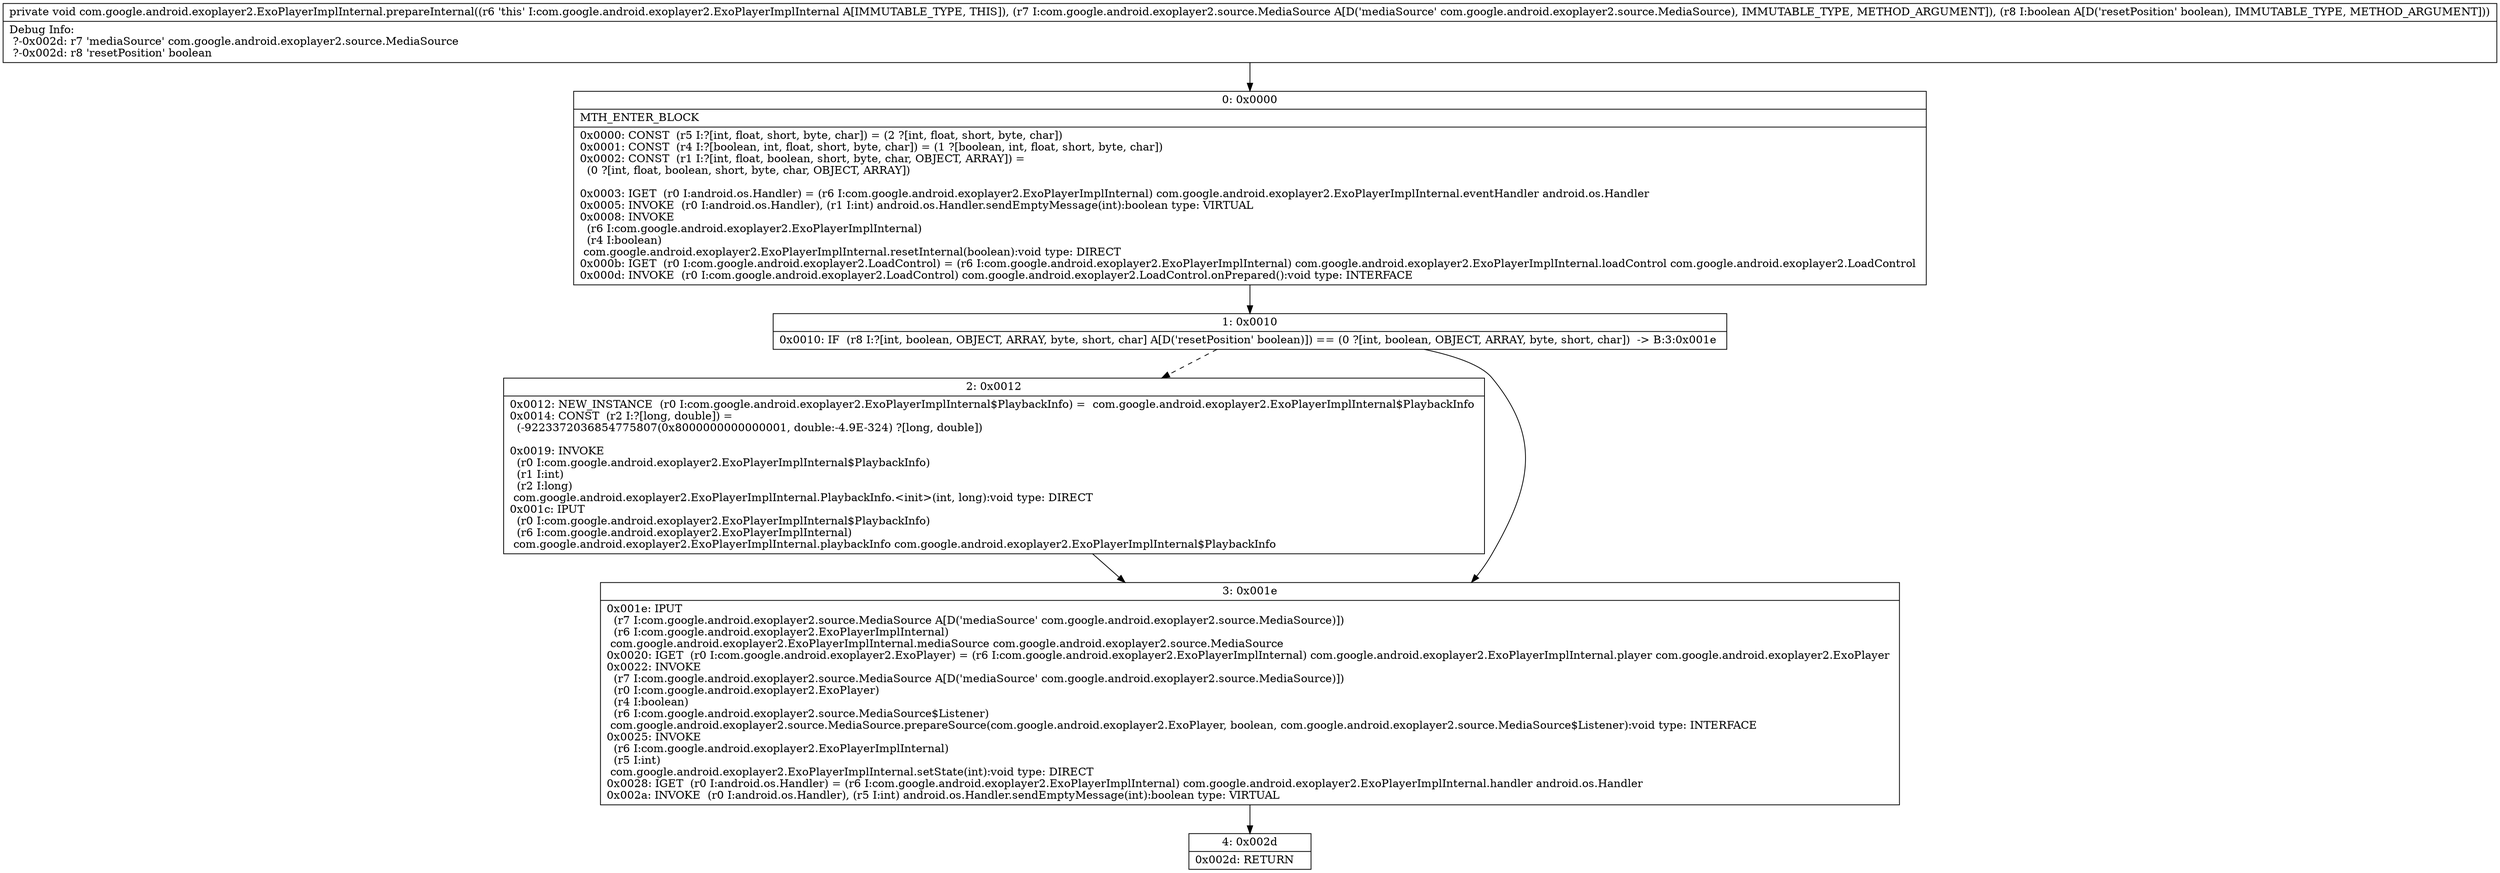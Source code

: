 digraph "CFG forcom.google.android.exoplayer2.ExoPlayerImplInternal.prepareInternal(Lcom\/google\/android\/exoplayer2\/source\/MediaSource;Z)V" {
Node_0 [shape=record,label="{0\:\ 0x0000|MTH_ENTER_BLOCK\l|0x0000: CONST  (r5 I:?[int, float, short, byte, char]) = (2 ?[int, float, short, byte, char]) \l0x0001: CONST  (r4 I:?[boolean, int, float, short, byte, char]) = (1 ?[boolean, int, float, short, byte, char]) \l0x0002: CONST  (r1 I:?[int, float, boolean, short, byte, char, OBJECT, ARRAY]) = \l  (0 ?[int, float, boolean, short, byte, char, OBJECT, ARRAY])\l \l0x0003: IGET  (r0 I:android.os.Handler) = (r6 I:com.google.android.exoplayer2.ExoPlayerImplInternal) com.google.android.exoplayer2.ExoPlayerImplInternal.eventHandler android.os.Handler \l0x0005: INVOKE  (r0 I:android.os.Handler), (r1 I:int) android.os.Handler.sendEmptyMessage(int):boolean type: VIRTUAL \l0x0008: INVOKE  \l  (r6 I:com.google.android.exoplayer2.ExoPlayerImplInternal)\l  (r4 I:boolean)\l com.google.android.exoplayer2.ExoPlayerImplInternal.resetInternal(boolean):void type: DIRECT \l0x000b: IGET  (r0 I:com.google.android.exoplayer2.LoadControl) = (r6 I:com.google.android.exoplayer2.ExoPlayerImplInternal) com.google.android.exoplayer2.ExoPlayerImplInternal.loadControl com.google.android.exoplayer2.LoadControl \l0x000d: INVOKE  (r0 I:com.google.android.exoplayer2.LoadControl) com.google.android.exoplayer2.LoadControl.onPrepared():void type: INTERFACE \l}"];
Node_1 [shape=record,label="{1\:\ 0x0010|0x0010: IF  (r8 I:?[int, boolean, OBJECT, ARRAY, byte, short, char] A[D('resetPosition' boolean)]) == (0 ?[int, boolean, OBJECT, ARRAY, byte, short, char])  \-\> B:3:0x001e \l}"];
Node_2 [shape=record,label="{2\:\ 0x0012|0x0012: NEW_INSTANCE  (r0 I:com.google.android.exoplayer2.ExoPlayerImplInternal$PlaybackInfo) =  com.google.android.exoplayer2.ExoPlayerImplInternal$PlaybackInfo \l0x0014: CONST  (r2 I:?[long, double]) = \l  (\-9223372036854775807(0x8000000000000001, double:\-4.9E\-324) ?[long, double])\l \l0x0019: INVOKE  \l  (r0 I:com.google.android.exoplayer2.ExoPlayerImplInternal$PlaybackInfo)\l  (r1 I:int)\l  (r2 I:long)\l com.google.android.exoplayer2.ExoPlayerImplInternal.PlaybackInfo.\<init\>(int, long):void type: DIRECT \l0x001c: IPUT  \l  (r0 I:com.google.android.exoplayer2.ExoPlayerImplInternal$PlaybackInfo)\l  (r6 I:com.google.android.exoplayer2.ExoPlayerImplInternal)\l com.google.android.exoplayer2.ExoPlayerImplInternal.playbackInfo com.google.android.exoplayer2.ExoPlayerImplInternal$PlaybackInfo \l}"];
Node_3 [shape=record,label="{3\:\ 0x001e|0x001e: IPUT  \l  (r7 I:com.google.android.exoplayer2.source.MediaSource A[D('mediaSource' com.google.android.exoplayer2.source.MediaSource)])\l  (r6 I:com.google.android.exoplayer2.ExoPlayerImplInternal)\l com.google.android.exoplayer2.ExoPlayerImplInternal.mediaSource com.google.android.exoplayer2.source.MediaSource \l0x0020: IGET  (r0 I:com.google.android.exoplayer2.ExoPlayer) = (r6 I:com.google.android.exoplayer2.ExoPlayerImplInternal) com.google.android.exoplayer2.ExoPlayerImplInternal.player com.google.android.exoplayer2.ExoPlayer \l0x0022: INVOKE  \l  (r7 I:com.google.android.exoplayer2.source.MediaSource A[D('mediaSource' com.google.android.exoplayer2.source.MediaSource)])\l  (r0 I:com.google.android.exoplayer2.ExoPlayer)\l  (r4 I:boolean)\l  (r6 I:com.google.android.exoplayer2.source.MediaSource$Listener)\l com.google.android.exoplayer2.source.MediaSource.prepareSource(com.google.android.exoplayer2.ExoPlayer, boolean, com.google.android.exoplayer2.source.MediaSource$Listener):void type: INTERFACE \l0x0025: INVOKE  \l  (r6 I:com.google.android.exoplayer2.ExoPlayerImplInternal)\l  (r5 I:int)\l com.google.android.exoplayer2.ExoPlayerImplInternal.setState(int):void type: DIRECT \l0x0028: IGET  (r0 I:android.os.Handler) = (r6 I:com.google.android.exoplayer2.ExoPlayerImplInternal) com.google.android.exoplayer2.ExoPlayerImplInternal.handler android.os.Handler \l0x002a: INVOKE  (r0 I:android.os.Handler), (r5 I:int) android.os.Handler.sendEmptyMessage(int):boolean type: VIRTUAL \l}"];
Node_4 [shape=record,label="{4\:\ 0x002d|0x002d: RETURN   \l}"];
MethodNode[shape=record,label="{private void com.google.android.exoplayer2.ExoPlayerImplInternal.prepareInternal((r6 'this' I:com.google.android.exoplayer2.ExoPlayerImplInternal A[IMMUTABLE_TYPE, THIS]), (r7 I:com.google.android.exoplayer2.source.MediaSource A[D('mediaSource' com.google.android.exoplayer2.source.MediaSource), IMMUTABLE_TYPE, METHOD_ARGUMENT]), (r8 I:boolean A[D('resetPosition' boolean), IMMUTABLE_TYPE, METHOD_ARGUMENT]))  | Debug Info:\l  ?\-0x002d: r7 'mediaSource' com.google.android.exoplayer2.source.MediaSource\l  ?\-0x002d: r8 'resetPosition' boolean\l}"];
MethodNode -> Node_0;
Node_0 -> Node_1;
Node_1 -> Node_2[style=dashed];
Node_1 -> Node_3;
Node_2 -> Node_3;
Node_3 -> Node_4;
}

